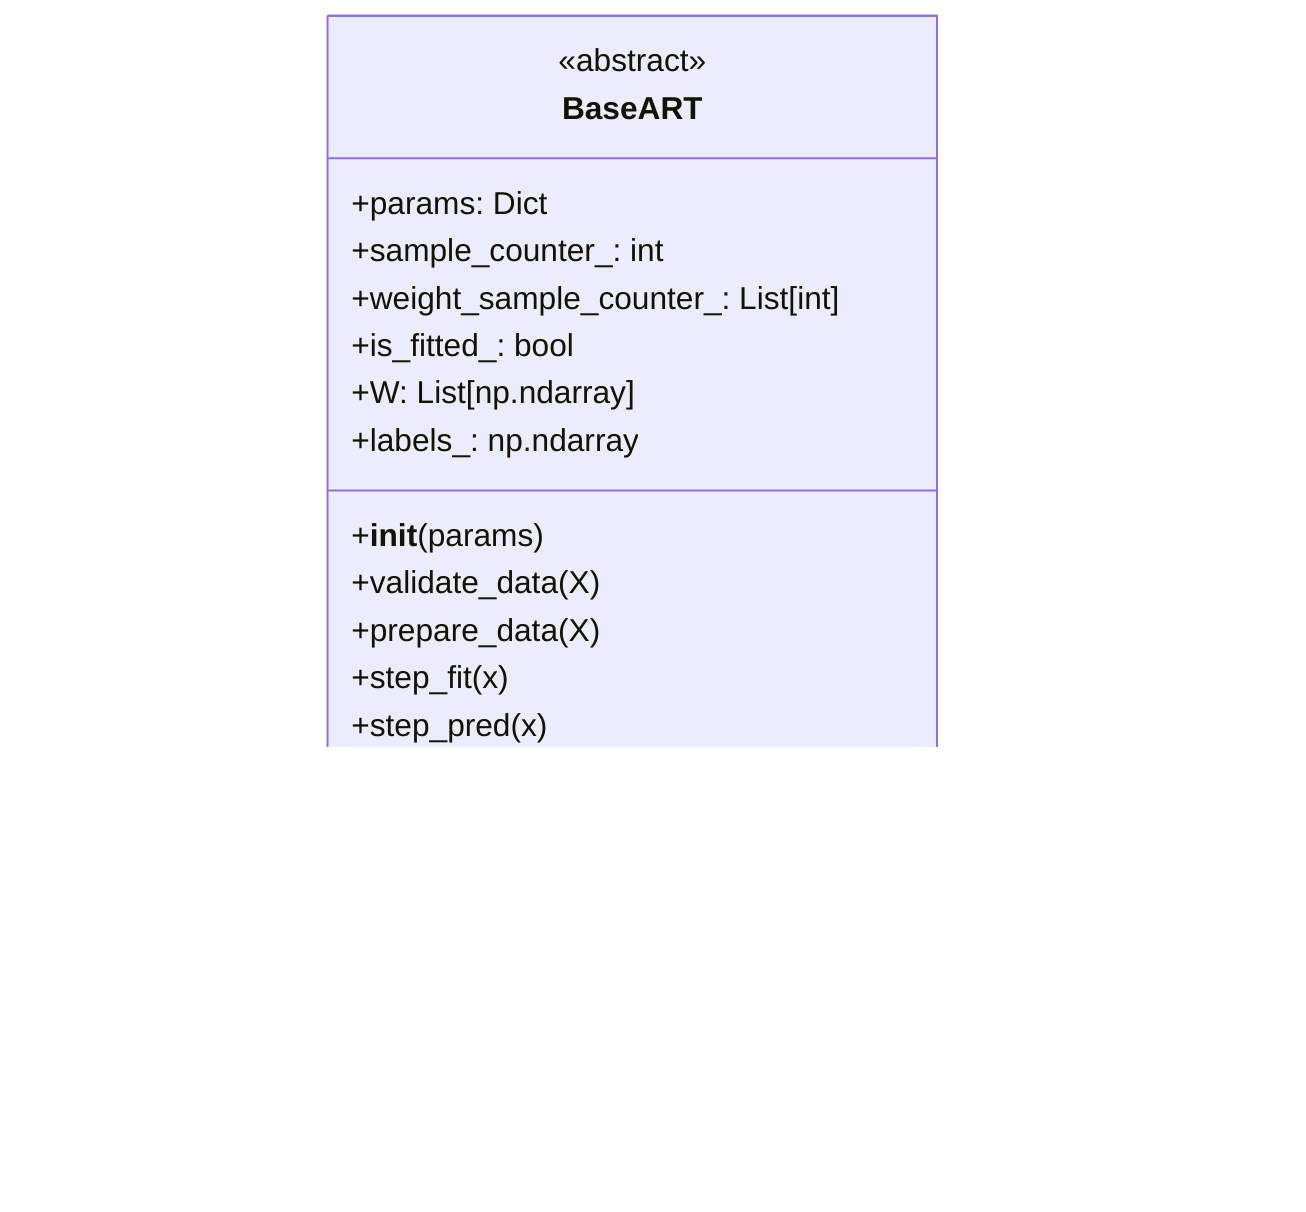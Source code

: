 classDiagram
  class BaseART {
    <<abstract>>
    +params: Dict
    +sample_counter_: int
    +weight_sample_counter_: List[int]
    +is_fitted_: bool
    +W: List[np.ndarray]
    +labels_: np.ndarray

    +__init__(params)
    +validate_data(X)
    +prepare_data(X)
    +step_fit(x)
    +step_pred(x)
    +fit(X, y?, …)
    +partial_fit(X, …)
    +visualize(X, y)
  }

  class FuzzyART
  class GaussianART
  class HypersphereART
  class AlphaART

  BaseART <|-- FuzzyART
  BaseART <|-- GaussianART
  BaseART <|-- HypersphereART
  BaseART <|-- AlphaART